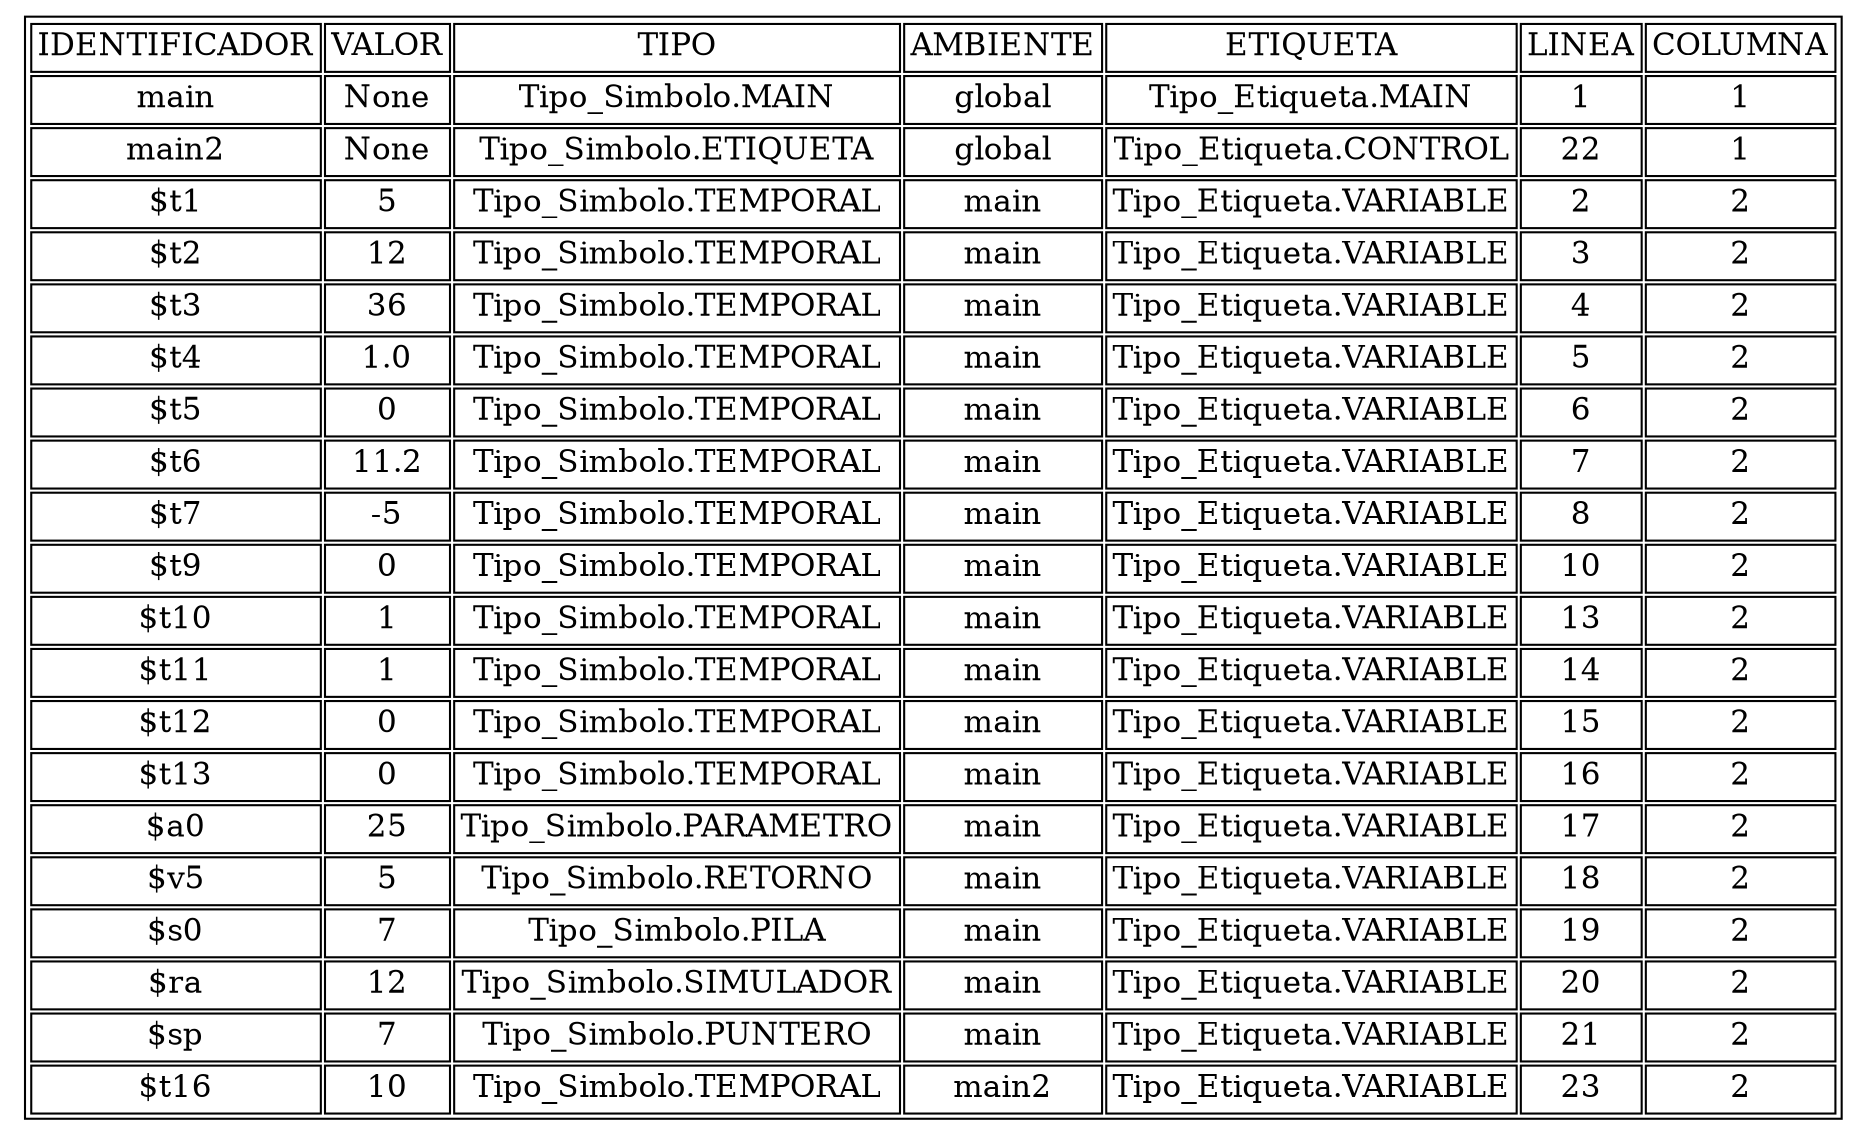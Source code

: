 digraph tabla{
graph [ratio=fill];node [label="\N", fontsize=15, shape=plaintext];
graph [bb="0,0,352,154"];
arset [label=<<TABLE ALIGN="LEFT">
<TR><TD>IDENTIFICADOR</TD><TD>VALOR</TD><TD>TIPO</TD><TD>AMBIENTE</TD><TD>ETIQUETA</TD><TD>LINEA</TD><TD>COLUMNA</TD></TR>
<TR><TD>main</TD><TD>None</TD><TD>Tipo_Simbolo.MAIN</TD><TD>global</TD><TD>Tipo_Etiqueta.MAIN</TD><TD>1</TD><TD>1</TD></TR>
<TR><TD>main2</TD><TD>None</TD><TD>Tipo_Simbolo.ETIQUETA</TD><TD>global</TD><TD>Tipo_Etiqueta.CONTROL</TD><TD>22</TD><TD>1</TD></TR>
<TR><TD>$t1</TD><TD>5</TD><TD>Tipo_Simbolo.TEMPORAL</TD><TD>main</TD><TD>Tipo_Etiqueta.VARIABLE</TD><TD>2</TD><TD>2</TD></TR>
<TR><TD>$t2</TD><TD>12</TD><TD>Tipo_Simbolo.TEMPORAL</TD><TD>main</TD><TD>Tipo_Etiqueta.VARIABLE</TD><TD>3</TD><TD>2</TD></TR>
<TR><TD>$t3</TD><TD>36</TD><TD>Tipo_Simbolo.TEMPORAL</TD><TD>main</TD><TD>Tipo_Etiqueta.VARIABLE</TD><TD>4</TD><TD>2</TD></TR>
<TR><TD>$t4</TD><TD>1.0</TD><TD>Tipo_Simbolo.TEMPORAL</TD><TD>main</TD><TD>Tipo_Etiqueta.VARIABLE</TD><TD>5</TD><TD>2</TD></TR>
<TR><TD>$t5</TD><TD>0</TD><TD>Tipo_Simbolo.TEMPORAL</TD><TD>main</TD><TD>Tipo_Etiqueta.VARIABLE</TD><TD>6</TD><TD>2</TD></TR>
<TR><TD>$t6</TD><TD>11.2</TD><TD>Tipo_Simbolo.TEMPORAL</TD><TD>main</TD><TD>Tipo_Etiqueta.VARIABLE</TD><TD>7</TD><TD>2</TD></TR>
<TR><TD>$t7</TD><TD>-5</TD><TD>Tipo_Simbolo.TEMPORAL</TD><TD>main</TD><TD>Tipo_Etiqueta.VARIABLE</TD><TD>8</TD><TD>2</TD></TR>
<TR><TD>$t9</TD><TD>0</TD><TD>Tipo_Simbolo.TEMPORAL</TD><TD>main</TD><TD>Tipo_Etiqueta.VARIABLE</TD><TD>10</TD><TD>2</TD></TR>
<TR><TD>$t10</TD><TD>1</TD><TD>Tipo_Simbolo.TEMPORAL</TD><TD>main</TD><TD>Tipo_Etiqueta.VARIABLE</TD><TD>13</TD><TD>2</TD></TR>
<TR><TD>$t11</TD><TD>1</TD><TD>Tipo_Simbolo.TEMPORAL</TD><TD>main</TD><TD>Tipo_Etiqueta.VARIABLE</TD><TD>14</TD><TD>2</TD></TR>
<TR><TD>$t12</TD><TD>0</TD><TD>Tipo_Simbolo.TEMPORAL</TD><TD>main</TD><TD>Tipo_Etiqueta.VARIABLE</TD><TD>15</TD><TD>2</TD></TR>
<TR><TD>$t13</TD><TD>0</TD><TD>Tipo_Simbolo.TEMPORAL</TD><TD>main</TD><TD>Tipo_Etiqueta.VARIABLE</TD><TD>16</TD><TD>2</TD></TR>
<TR><TD>$a0</TD><TD>25</TD><TD>Tipo_Simbolo.PARAMETRO</TD><TD>main</TD><TD>Tipo_Etiqueta.VARIABLE</TD><TD>17</TD><TD>2</TD></TR>
<TR><TD>$v5</TD><TD>5</TD><TD>Tipo_Simbolo.RETORNO</TD><TD>main</TD><TD>Tipo_Etiqueta.VARIABLE</TD><TD>18</TD><TD>2</TD></TR>
<TR><TD>$s0</TD><TD>7</TD><TD>Tipo_Simbolo.PILA</TD><TD>main</TD><TD>Tipo_Etiqueta.VARIABLE</TD><TD>19</TD><TD>2</TD></TR>
<TR><TD>$ra</TD><TD>12</TD><TD>Tipo_Simbolo.SIMULADOR</TD><TD>main</TD><TD>Tipo_Etiqueta.VARIABLE</TD><TD>20</TD><TD>2</TD></TR>
<TR><TD>$sp</TD><TD>7</TD><TD>Tipo_Simbolo.PUNTERO</TD><TD>main</TD><TD>Tipo_Etiqueta.VARIABLE</TD><TD>21</TD><TD>2</TD></TR>
<TR><TD>$t16</TD><TD>10</TD><TD>Tipo_Simbolo.TEMPORAL</TD><TD>main2</TD><TD>Tipo_Etiqueta.VARIABLE</TD><TD>23</TD><TD>2</TD></TR>
</TABLE>
>, ];
}